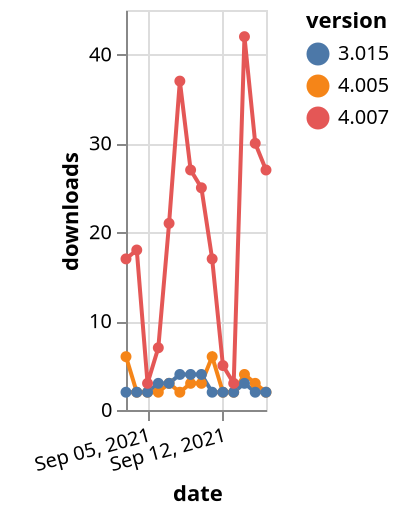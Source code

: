 {"$schema": "https://vega.github.io/schema/vega-lite/v5.json", "description": "A simple bar chart with embedded data.", "data": {"values": [{"date": "2021-09-03", "total": 4382, "delta": 6, "version": "4.005"}, {"date": "2021-09-04", "total": 4384, "delta": 2, "version": "4.005"}, {"date": "2021-09-05", "total": 4386, "delta": 2, "version": "4.005"}, {"date": "2021-09-06", "total": 4388, "delta": 2, "version": "4.005"}, {"date": "2021-09-07", "total": 4391, "delta": 3, "version": "4.005"}, {"date": "2021-09-08", "total": 4393, "delta": 2, "version": "4.005"}, {"date": "2021-09-09", "total": 4396, "delta": 3, "version": "4.005"}, {"date": "2021-09-10", "total": 4399, "delta": 3, "version": "4.005"}, {"date": "2021-09-11", "total": 4405, "delta": 6, "version": "4.005"}, {"date": "2021-09-12", "total": 4407, "delta": 2, "version": "4.005"}, {"date": "2021-09-13", "total": 4409, "delta": 2, "version": "4.005"}, {"date": "2021-09-14", "total": 4413, "delta": 4, "version": "4.005"}, {"date": "2021-09-15", "total": 4416, "delta": 3, "version": "4.005"}, {"date": "2021-09-16", "total": 4418, "delta": 2, "version": "4.005"}, {"date": "2021-09-03", "total": 8384, "delta": 2, "version": "3.015"}, {"date": "2021-09-04", "total": 8386, "delta": 2, "version": "3.015"}, {"date": "2021-09-05", "total": 8388, "delta": 2, "version": "3.015"}, {"date": "2021-09-06", "total": 8391, "delta": 3, "version": "3.015"}, {"date": "2021-09-07", "total": 8394, "delta": 3, "version": "3.015"}, {"date": "2021-09-08", "total": 8398, "delta": 4, "version": "3.015"}, {"date": "2021-09-09", "total": 8402, "delta": 4, "version": "3.015"}, {"date": "2021-09-10", "total": 8406, "delta": 4, "version": "3.015"}, {"date": "2021-09-11", "total": 8408, "delta": 2, "version": "3.015"}, {"date": "2021-09-12", "total": 8410, "delta": 2, "version": "3.015"}, {"date": "2021-09-13", "total": 8412, "delta": 2, "version": "3.015"}, {"date": "2021-09-14", "total": 8415, "delta": 3, "version": "3.015"}, {"date": "2021-09-15", "total": 8417, "delta": 2, "version": "3.015"}, {"date": "2021-09-16", "total": 8419, "delta": 2, "version": "3.015"}, {"date": "2021-09-03", "total": 26158, "delta": 17, "version": "4.007"}, {"date": "2021-09-04", "total": 26176, "delta": 18, "version": "4.007"}, {"date": "2021-09-05", "total": 26179, "delta": 3, "version": "4.007"}, {"date": "2021-09-06", "total": 26186, "delta": 7, "version": "4.007"}, {"date": "2021-09-07", "total": 26207, "delta": 21, "version": "4.007"}, {"date": "2021-09-08", "total": 26244, "delta": 37, "version": "4.007"}, {"date": "2021-09-09", "total": 26271, "delta": 27, "version": "4.007"}, {"date": "2021-09-10", "total": 26296, "delta": 25, "version": "4.007"}, {"date": "2021-09-11", "total": 26313, "delta": 17, "version": "4.007"}, {"date": "2021-09-12", "total": 26318, "delta": 5, "version": "4.007"}, {"date": "2021-09-13", "total": 26321, "delta": 3, "version": "4.007"}, {"date": "2021-09-14", "total": 26363, "delta": 42, "version": "4.007"}, {"date": "2021-09-15", "total": 26393, "delta": 30, "version": "4.007"}, {"date": "2021-09-16", "total": 26420, "delta": 27, "version": "4.007"}]}, "width": "container", "mark": {"type": "line", "point": {"filled": true}}, "encoding": {"x": {"field": "date", "type": "temporal", "timeUnit": "yearmonthdate", "title": "date", "axis": {"labelAngle": -15}}, "y": {"field": "delta", "type": "quantitative", "title": "downloads"}, "color": {"field": "version", "type": "nominal"}, "tooltip": {"field": "delta"}}}